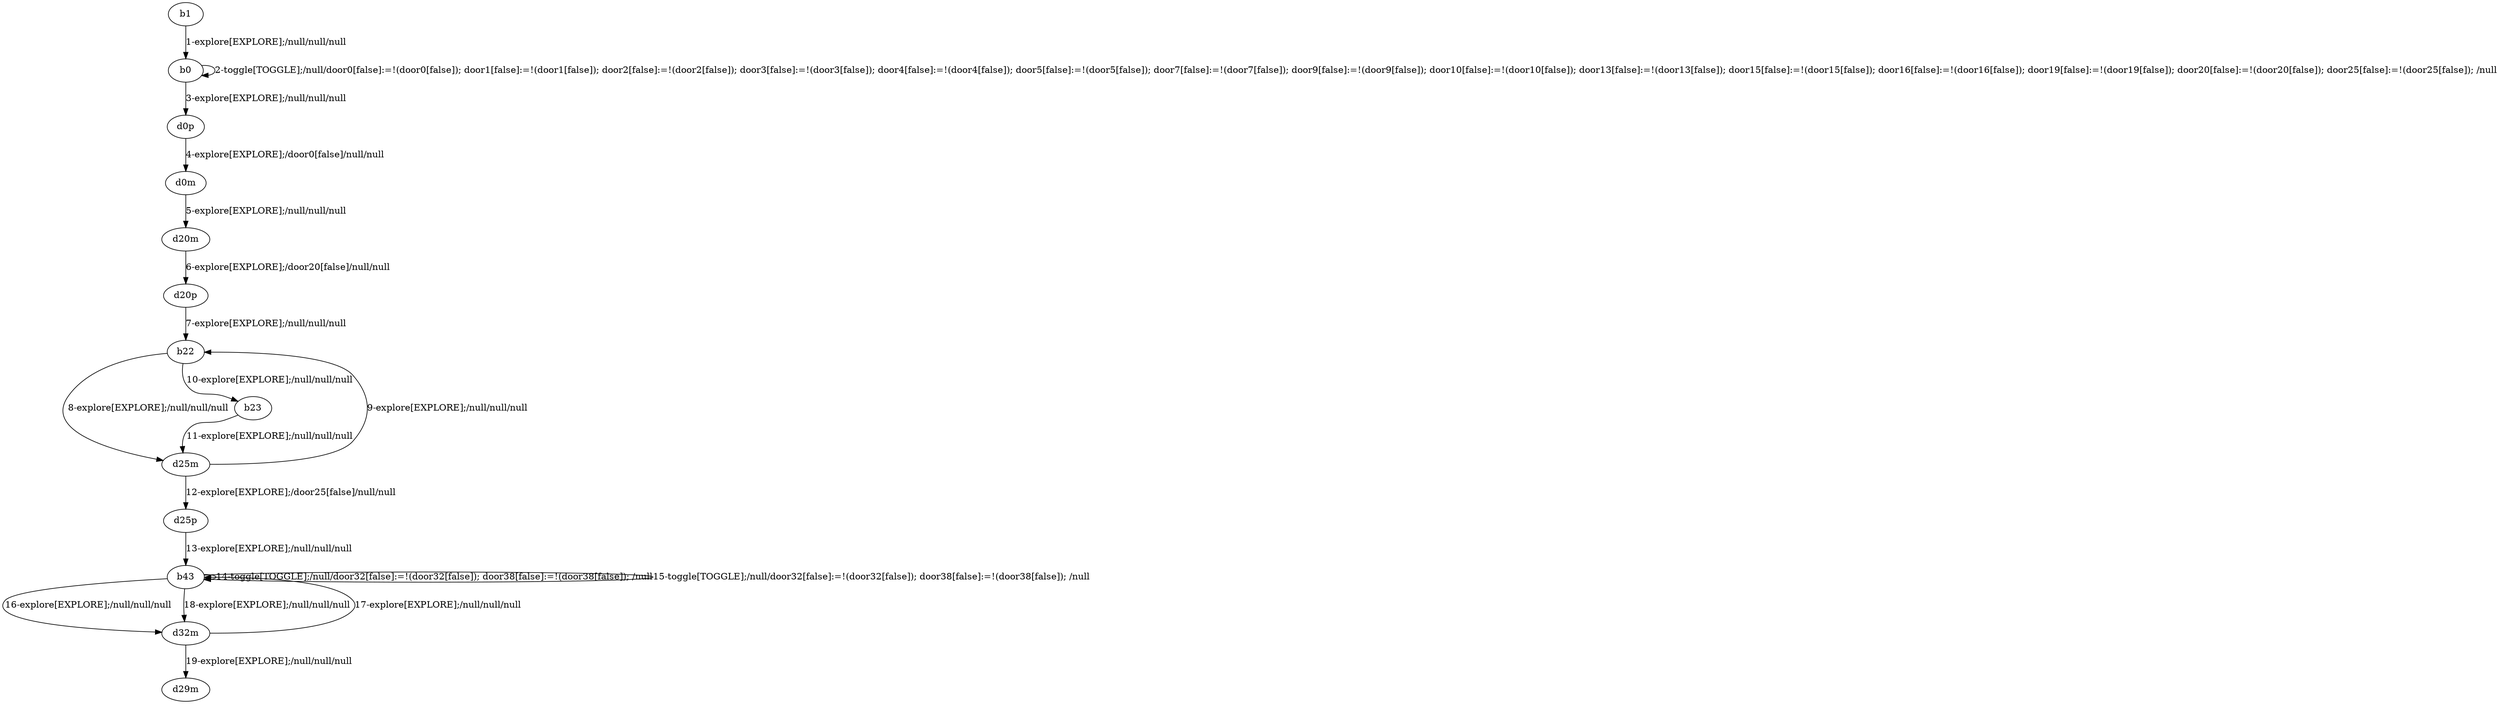 # Total number of goals covered by this test: 1
# d25p --> b43

digraph g {
"b1" -> "b0" [label = "1-explore[EXPLORE];/null/null/null"];
"b0" -> "b0" [label = "2-toggle[TOGGLE];/null/door0[false]:=!(door0[false]); door1[false]:=!(door1[false]); door2[false]:=!(door2[false]); door3[false]:=!(door3[false]); door4[false]:=!(door4[false]); door5[false]:=!(door5[false]); door7[false]:=!(door7[false]); door9[false]:=!(door9[false]); door10[false]:=!(door10[false]); door13[false]:=!(door13[false]); door15[false]:=!(door15[false]); door16[false]:=!(door16[false]); door19[false]:=!(door19[false]); door20[false]:=!(door20[false]); door25[false]:=!(door25[false]); /null"];
"b0" -> "d0p" [label = "3-explore[EXPLORE];/null/null/null"];
"d0p" -> "d0m" [label = "4-explore[EXPLORE];/door0[false]/null/null"];
"d0m" -> "d20m" [label = "5-explore[EXPLORE];/null/null/null"];
"d20m" -> "d20p" [label = "6-explore[EXPLORE];/door20[false]/null/null"];
"d20p" -> "b22" [label = "7-explore[EXPLORE];/null/null/null"];
"b22" -> "d25m" [label = "8-explore[EXPLORE];/null/null/null"];
"d25m" -> "b22" [label = "9-explore[EXPLORE];/null/null/null"];
"b22" -> "b23" [label = "10-explore[EXPLORE];/null/null/null"];
"b23" -> "d25m" [label = "11-explore[EXPLORE];/null/null/null"];
"d25m" -> "d25p" [label = "12-explore[EXPLORE];/door25[false]/null/null"];
"d25p" -> "b43" [label = "13-explore[EXPLORE];/null/null/null"];
"b43" -> "b43" [label = "14-toggle[TOGGLE];/null/door32[false]:=!(door32[false]); door38[false]:=!(door38[false]); /null"];
"b43" -> "b43" [label = "15-toggle[TOGGLE];/null/door32[false]:=!(door32[false]); door38[false]:=!(door38[false]); /null"];
"b43" -> "d32m" [label = "16-explore[EXPLORE];/null/null/null"];
"d32m" -> "b43" [label = "17-explore[EXPLORE];/null/null/null"];
"b43" -> "d32m" [label = "18-explore[EXPLORE];/null/null/null"];
"d32m" -> "d29m" [label = "19-explore[EXPLORE];/null/null/null"];
}